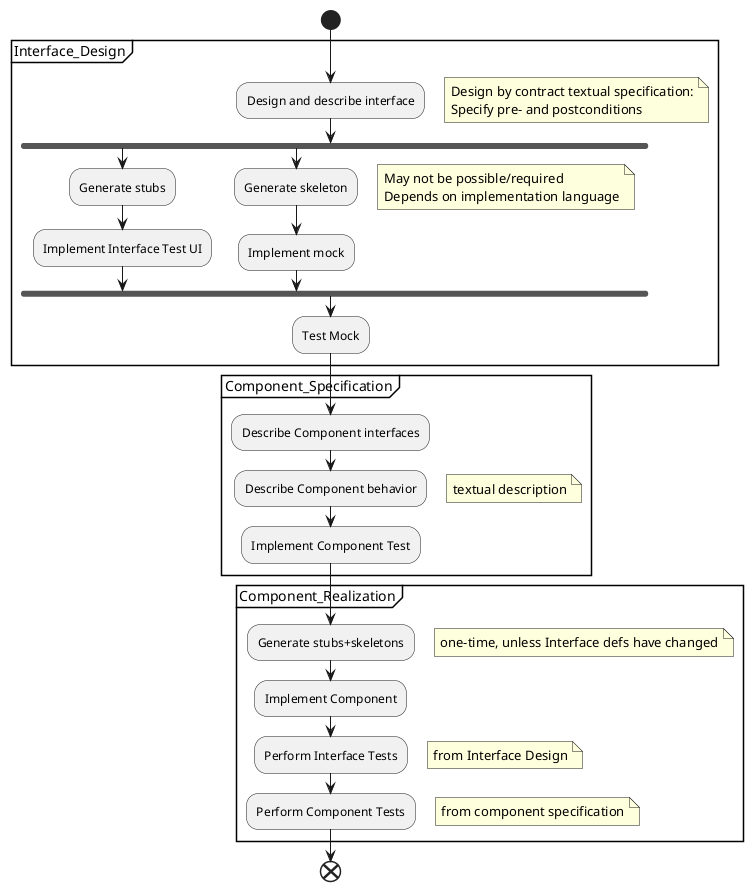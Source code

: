  @startuml DevelopmentApproach
start

partition Interface_Design {

:Design and describe interface;
  floating note right
    Design by contract textual specification:
    Specify pre- and postconditions
  end note
fork
  :Generate stubs;
  :Implement Interface Test UI;
fork again
  :Generate skeleton;
  floating note right
    May not be possible/required
    Depends on implementation language
  end note
  :Implement mock;
end fork
:Test Mock;
}

partition Component_Specification {
:Describe Component interfaces;
:Describe Component behavior;
floating note right: textual description
:Implement Component Test;
}



partition Component_Realization {
:Generate stubs+skeletons;
floating note right: one-time, unless Interface defs have changed
:Implement Component;
:Perform Interface Tests;
floating note right: from Interface Design
:Perform Component Tests;
floating note right: from component specification
}


end
@enduml
